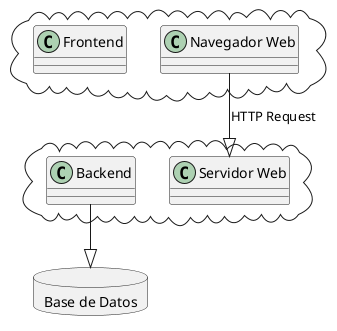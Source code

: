 @startuml
!define RECTANGLE class
!define INTERFACE interface
!define DATABASE database
!define LINE -[hidden]->




DATABASE "Base de Datos" {
}

cloud {
  RECTANGLE "Navegador Web" as Browser
RECTANGLE Frontend {
}

}

cloud {
  RECTANGLE "Servidor Web" as WebServer
RECTANGLE Backend {
}
}

Browser --|> WebServer: HTTP Request
Backend --|> "Base de Datos"

@enduml
